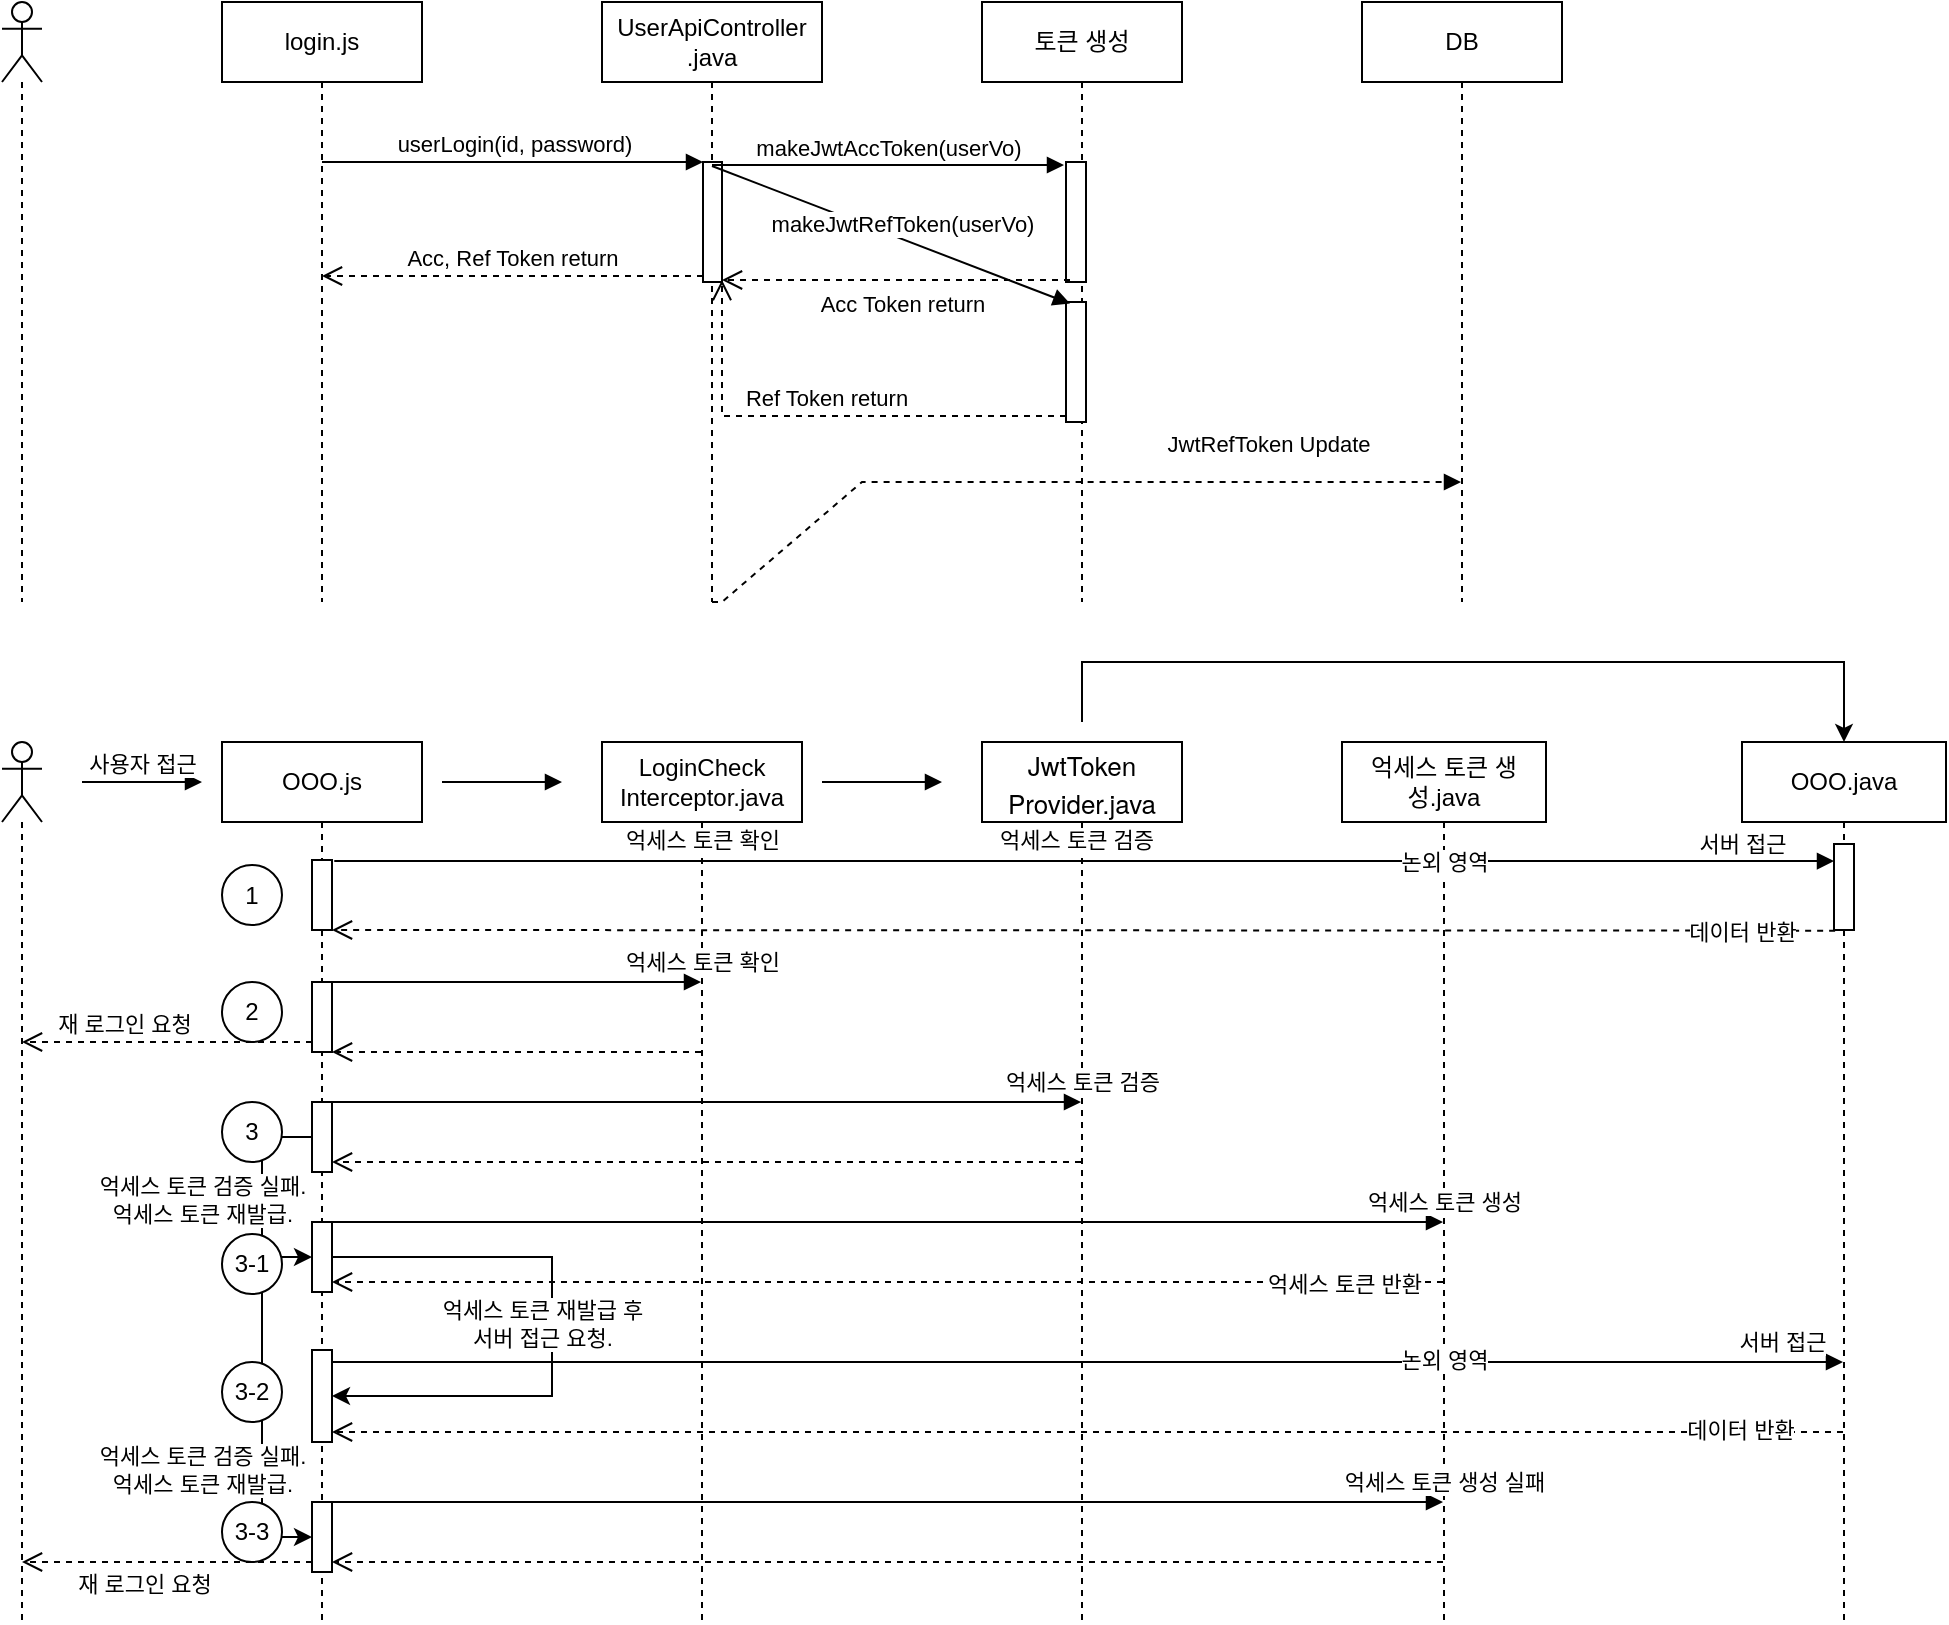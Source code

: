 <mxfile version="15.9.1" type="github">
  <diagram id="YOmD0kXWxS8xvpvF7nBD" name="Page-1">
    <mxGraphModel dx="1183" dy="646" grid="1" gridSize="10" guides="1" tooltips="1" connect="1" arrows="1" fold="1" page="1" pageScale="1" pageWidth="3300" pageHeight="4681" math="0" shadow="0">
      <root>
        <mxCell id="0" />
        <mxCell id="1" parent="0" />
        <mxCell id="AELnW6AsCIxtF1nec7tT-1" value="" style="shape=umlLifeline;participant=umlActor;perimeter=lifelinePerimeter;whiteSpace=wrap;html=1;container=1;collapsible=0;recursiveResize=0;verticalAlign=top;spacingTop=36;outlineConnect=0;" parent="1" vertex="1">
          <mxGeometry x="70" y="40" width="20" height="300" as="geometry" />
        </mxCell>
        <mxCell id="AELnW6AsCIxtF1nec7tT-2" value="login.js" style="shape=umlLifeline;perimeter=lifelinePerimeter;whiteSpace=wrap;html=1;container=1;collapsible=0;recursiveResize=0;outlineConnect=0;" parent="1" vertex="1">
          <mxGeometry x="180" y="40" width="100" height="300" as="geometry" />
        </mxCell>
        <mxCell id="AELnW6AsCIxtF1nec7tT-3" value="UserApiController&lt;br&gt;.java" style="shape=umlLifeline;perimeter=lifelinePerimeter;whiteSpace=wrap;html=1;container=1;collapsible=0;recursiveResize=0;outlineConnect=0;" parent="1" vertex="1">
          <mxGeometry x="370" y="40" width="110" height="300" as="geometry" />
        </mxCell>
        <mxCell id="AELnW6AsCIxtF1nec7tT-17" value="" style="html=1;points=[];perimeter=orthogonalPerimeter;" parent="AELnW6AsCIxtF1nec7tT-3" vertex="1">
          <mxGeometry x="50.5" y="80" width="9.5" height="60" as="geometry" />
        </mxCell>
        <mxCell id="AELnW6AsCIxtF1nec7tT-4" value="토큰 생성" style="shape=umlLifeline;perimeter=lifelinePerimeter;whiteSpace=wrap;html=1;container=1;collapsible=0;recursiveResize=0;outlineConnect=0;" parent="1" vertex="1">
          <mxGeometry x="560" y="40" width="100" height="300" as="geometry" />
        </mxCell>
        <mxCell id="AELnW6AsCIxtF1nec7tT-25" value="" style="html=1;points=[];perimeter=orthogonalPerimeter;" parent="AELnW6AsCIxtF1nec7tT-4" vertex="1">
          <mxGeometry x="42" y="80" width="10" height="60" as="geometry" />
        </mxCell>
        <mxCell id="AELnW6AsCIxtF1nec7tT-29" value="" style="html=1;points=[];perimeter=orthogonalPerimeter;" parent="AELnW6AsCIxtF1nec7tT-4" vertex="1">
          <mxGeometry x="42" y="150" width="10" height="60" as="geometry" />
        </mxCell>
        <mxCell id="AELnW6AsCIxtF1nec7tT-6" value="DB" style="shape=umlLifeline;perimeter=lifelinePerimeter;whiteSpace=wrap;html=1;container=1;collapsible=0;recursiveResize=0;outlineConnect=0;" parent="1" vertex="1">
          <mxGeometry x="750" y="40" width="100" height="300" as="geometry" />
        </mxCell>
        <mxCell id="AELnW6AsCIxtF1nec7tT-18" value="userLogin(id, password)" style="html=1;verticalAlign=bottom;endArrow=block;entryX=0;entryY=0;rounded=0;" parent="1" source="AELnW6AsCIxtF1nec7tT-2" target="AELnW6AsCIxtF1nec7tT-17" edge="1">
          <mxGeometry relative="1" as="geometry">
            <mxPoint x="280" y="120" as="sourcePoint" />
          </mxGeometry>
        </mxCell>
        <mxCell id="AELnW6AsCIxtF1nec7tT-19" value="Acc, Ref Token return" style="html=1;verticalAlign=bottom;endArrow=open;dashed=1;endSize=8;exitX=0;exitY=0.95;rounded=0;" parent="1" source="AELnW6AsCIxtF1nec7tT-17" target="AELnW6AsCIxtF1nec7tT-2" edge="1">
          <mxGeometry relative="1" as="geometry">
            <mxPoint x="350.5" y="196" as="targetPoint" />
          </mxGeometry>
        </mxCell>
        <mxCell id="AELnW6AsCIxtF1nec7tT-26" value="makeJwtAccToken(userVo)" style="html=1;verticalAlign=bottom;startArrow=none;endArrow=block;startSize=8;rounded=0;entryX=-0.1;entryY=0.025;entryDx=0;entryDy=0;entryPerimeter=0;startFill=0;" parent="1" source="AELnW6AsCIxtF1nec7tT-3" target="AELnW6AsCIxtF1nec7tT-25" edge="1">
          <mxGeometry relative="1" as="geometry">
            <mxPoint x="449.995" y="121.02" as="sourcePoint" />
          </mxGeometry>
        </mxCell>
        <mxCell id="AELnW6AsCIxtF1nec7tT-32" value="makeJwtRefToken(userVo)" style="html=1;verticalAlign=bottom;startArrow=none;endArrow=block;startSize=8;rounded=0;entryX=0.2;entryY=0.013;entryDx=0;entryDy=0;entryPerimeter=0;startFill=0;" parent="1" source="AELnW6AsCIxtF1nec7tT-3" target="AELnW6AsCIxtF1nec7tT-29" edge="1">
          <mxGeometry x="0.068" y="-1" relative="1" as="geometry">
            <mxPoint x="425.1" y="180" as="sourcePoint" />
            <mxPoint x="590" y="190" as="targetPoint" />
            <Array as="points">
              <mxPoint x="425" y="122" />
            </Array>
            <mxPoint as="offset" />
          </mxGeometry>
        </mxCell>
        <mxCell id="AELnW6AsCIxtF1nec7tT-34" value="JwtRefToken Update" style="html=1;verticalAlign=bottom;endArrow=block;rounded=0;dashed=1;" parent="1" source="AELnW6AsCIxtF1nec7tT-3" target="AELnW6AsCIxtF1nec7tT-6" edge="1">
          <mxGeometry x="0.516" y="10" width="80" relative="1" as="geometry">
            <mxPoint x="480" y="170" as="sourcePoint" />
            <mxPoint x="560" y="170" as="targetPoint" />
            <mxPoint as="offset" />
            <Array as="points">
              <mxPoint x="430" y="340" />
              <mxPoint x="500" y="280" />
            </Array>
          </mxGeometry>
        </mxCell>
        <mxCell id="RkmAUX0iGO7B2VTTtuMq-5" value="Ref Token return" style="html=1;verticalAlign=bottom;endArrow=open;dashed=1;endSize=8;exitX=0;exitY=0.95;rounded=0;exitDx=0;exitDy=0;exitPerimeter=0;entryX=1;entryY=0.983;entryDx=0;entryDy=0;entryPerimeter=0;" edge="1" parent="1" source="AELnW6AsCIxtF1nec7tT-29" target="AELnW6AsCIxtF1nec7tT-17">
          <mxGeometry relative="1" as="geometry">
            <mxPoint x="239.5" y="187" as="targetPoint" />
            <mxPoint x="430.5" y="187" as="sourcePoint" />
            <Array as="points">
              <mxPoint x="430" y="247" />
            </Array>
          </mxGeometry>
        </mxCell>
        <mxCell id="RkmAUX0iGO7B2VTTtuMq-6" value="Acc Token return" style="html=1;verticalAlign=bottom;endArrow=open;dashed=1;endSize=8;rounded=0;exitX=0.2;exitY=0.983;exitDx=0;exitDy=0;exitPerimeter=0;" edge="1" parent="1" source="AELnW6AsCIxtF1nec7tT-25" target="AELnW6AsCIxtF1nec7tT-17">
          <mxGeometry x="-0.034" y="21" relative="1" as="geometry">
            <mxPoint x="249.5" y="197" as="targetPoint" />
            <mxPoint x="440.5" y="197" as="sourcePoint" />
            <Array as="points">
              <mxPoint x="490" y="179" />
            </Array>
            <mxPoint as="offset" />
          </mxGeometry>
        </mxCell>
        <mxCell id="RkmAUX0iGO7B2VTTtuMq-30" value="" style="shape=umlLifeline;participant=umlActor;perimeter=lifelinePerimeter;whiteSpace=wrap;html=1;container=1;collapsible=0;recursiveResize=0;verticalAlign=top;spacingTop=36;outlineConnect=0;" vertex="1" parent="1">
          <mxGeometry x="70" y="410" width="20" height="440" as="geometry" />
        </mxCell>
        <mxCell id="RkmAUX0iGO7B2VTTtuMq-31" value="OOO.js" style="shape=umlLifeline;perimeter=lifelinePerimeter;whiteSpace=wrap;html=1;container=1;collapsible=0;recursiveResize=0;outlineConnect=0;" vertex="1" parent="1">
          <mxGeometry x="180" y="410" width="100" height="440" as="geometry" />
        </mxCell>
        <mxCell id="RkmAUX0iGO7B2VTTtuMq-32" value="" style="html=1;points=[];perimeter=orthogonalPerimeter;" vertex="1" parent="RkmAUX0iGO7B2VTTtuMq-31">
          <mxGeometry x="45" y="59" width="10" height="35" as="geometry" />
        </mxCell>
        <mxCell id="RkmAUX0iGO7B2VTTtuMq-70" value="" style="html=1;points=[];perimeter=orthogonalPerimeter;" vertex="1" parent="RkmAUX0iGO7B2VTTtuMq-31">
          <mxGeometry x="45" y="120" width="10" height="35" as="geometry" />
        </mxCell>
        <mxCell id="RkmAUX0iGO7B2VTTtuMq-78" value="" style="html=1;points=[];perimeter=orthogonalPerimeter;" vertex="1" parent="RkmAUX0iGO7B2VTTtuMq-31">
          <mxGeometry x="45" y="180" width="10" height="35" as="geometry" />
        </mxCell>
        <mxCell id="RkmAUX0iGO7B2VTTtuMq-86" value="" style="html=1;points=[];perimeter=orthogonalPerimeter;" vertex="1" parent="RkmAUX0iGO7B2VTTtuMq-31">
          <mxGeometry x="45" y="240" width="10" height="35" as="geometry" />
        </mxCell>
        <mxCell id="RkmAUX0iGO7B2VTTtuMq-89" value="" style="edgeStyle=elbowEdgeStyle;elbow=horizontal;endArrow=classic;html=1;rounded=0;" edge="1" parent="RkmAUX0iGO7B2VTTtuMq-31" source="RkmAUX0iGO7B2VTTtuMq-78" target="RkmAUX0iGO7B2VTTtuMq-86">
          <mxGeometry width="50" height="50" relative="1" as="geometry">
            <mxPoint x="170" y="330" as="sourcePoint" />
            <mxPoint x="220" y="280" as="targetPoint" />
            <Array as="points">
              <mxPoint x="20" y="160" />
            </Array>
          </mxGeometry>
        </mxCell>
        <mxCell id="RkmAUX0iGO7B2VTTtuMq-95" value="" style="html=1;points=[];perimeter=orthogonalPerimeter;" vertex="1" parent="RkmAUX0iGO7B2VTTtuMq-31">
          <mxGeometry x="45" y="380" width="10" height="35" as="geometry" />
        </mxCell>
        <mxCell id="RkmAUX0iGO7B2VTTtuMq-98" value="" style="edgeStyle=elbowEdgeStyle;elbow=horizontal;endArrow=classic;html=1;rounded=0;" edge="1" parent="RkmAUX0iGO7B2VTTtuMq-31" source="RkmAUX0iGO7B2VTTtuMq-78" target="RkmAUX0iGO7B2VTTtuMq-95">
          <mxGeometry width="50" height="50" relative="1" as="geometry">
            <mxPoint x="55" y="207.5" as="sourcePoint" />
            <mxPoint x="50" y="318" as="targetPoint" />
            <Array as="points">
              <mxPoint x="20" y="270" />
            </Array>
          </mxGeometry>
        </mxCell>
        <mxCell id="RkmAUX0iGO7B2VTTtuMq-99" value="억세스 토큰 검증 실패.&lt;br&gt;억세스 토큰 재발급." style="edgeLabel;html=1;align=center;verticalAlign=middle;resizable=0;points=[];" vertex="1" connectable="0" parent="RkmAUX0iGO7B2VTTtuMq-98">
          <mxGeometry x="-0.302" relative="1" as="geometry">
            <mxPoint x="-30" y="104" as="offset" />
          </mxGeometry>
        </mxCell>
        <mxCell id="RkmAUX0iGO7B2VTTtuMq-113" value="억세스 토큰 검증 실패.&lt;br&gt;억세스 토큰 재발급." style="edgeLabel;html=1;align=center;verticalAlign=middle;resizable=0;points=[];" vertex="1" connectable="0" parent="RkmAUX0iGO7B2VTTtuMq-98">
          <mxGeometry x="-0.551" y="-1" relative="1" as="geometry">
            <mxPoint x="-29" as="offset" />
          </mxGeometry>
        </mxCell>
        <mxCell id="RkmAUX0iGO7B2VTTtuMq-104" value="" style="html=1;points=[];perimeter=orthogonalPerimeter;" vertex="1" parent="RkmAUX0iGO7B2VTTtuMq-31">
          <mxGeometry x="45" y="304" width="10" height="46" as="geometry" />
        </mxCell>
        <mxCell id="RkmAUX0iGO7B2VTTtuMq-107" value="" style="edgeStyle=elbowEdgeStyle;elbow=horizontal;endArrow=classic;html=1;rounded=0;" edge="1" parent="RkmAUX0iGO7B2VTTtuMq-31" source="RkmAUX0iGO7B2VTTtuMq-86" target="RkmAUX0iGO7B2VTTtuMq-104">
          <mxGeometry width="50" height="50" relative="1" as="geometry">
            <mxPoint x="190" y="320" as="sourcePoint" />
            <mxPoint x="190" y="380" as="targetPoint" />
            <Array as="points">
              <mxPoint x="165" y="282.5" />
            </Array>
          </mxGeometry>
        </mxCell>
        <mxCell id="RkmAUX0iGO7B2VTTtuMq-108" value="억세스 토큰 재발급 후&lt;br&gt;서버 접근 요청." style="edgeLabel;html=1;align=center;verticalAlign=middle;resizable=0;points=[];" vertex="1" connectable="0" parent="RkmAUX0iGO7B2VTTtuMq-107">
          <mxGeometry x="-0.302" relative="1" as="geometry">
            <mxPoint x="4" y="33" as="offset" />
          </mxGeometry>
        </mxCell>
        <mxCell id="RkmAUX0iGO7B2VTTtuMq-133" value="1" style="ellipse;whiteSpace=wrap;html=1;aspect=fixed;" vertex="1" parent="RkmAUX0iGO7B2VTTtuMq-31">
          <mxGeometry y="61.5" width="30" height="30" as="geometry" />
        </mxCell>
        <mxCell id="RkmAUX0iGO7B2VTTtuMq-134" value="2" style="ellipse;whiteSpace=wrap;html=1;aspect=fixed;" vertex="1" parent="RkmAUX0iGO7B2VTTtuMq-31">
          <mxGeometry y="120" width="30" height="30" as="geometry" />
        </mxCell>
        <mxCell id="RkmAUX0iGO7B2VTTtuMq-136" value="3" style="ellipse;whiteSpace=wrap;html=1;aspect=fixed;" vertex="1" parent="RkmAUX0iGO7B2VTTtuMq-31">
          <mxGeometry y="180" width="30" height="30" as="geometry" />
        </mxCell>
        <mxCell id="RkmAUX0iGO7B2VTTtuMq-137" value="3-1" style="ellipse;whiteSpace=wrap;html=1;aspect=fixed;" vertex="1" parent="RkmAUX0iGO7B2VTTtuMq-31">
          <mxGeometry y="246" width="30" height="30" as="geometry" />
        </mxCell>
        <mxCell id="RkmAUX0iGO7B2VTTtuMq-141" value="3-2" style="ellipse;whiteSpace=wrap;html=1;aspect=fixed;" vertex="1" parent="RkmAUX0iGO7B2VTTtuMq-31">
          <mxGeometry y="310" width="30" height="30" as="geometry" />
        </mxCell>
        <mxCell id="RkmAUX0iGO7B2VTTtuMq-142" value="3-3" style="ellipse;whiteSpace=wrap;html=1;aspect=fixed;" vertex="1" parent="RkmAUX0iGO7B2VTTtuMq-31">
          <mxGeometry y="380" width="30" height="30" as="geometry" />
        </mxCell>
        <mxCell id="RkmAUX0iGO7B2VTTtuMq-35" value="LoginCheck&lt;br&gt;Interceptor.java" style="shape=umlLifeline;perimeter=lifelinePerimeter;whiteSpace=wrap;html=1;container=1;collapsible=0;recursiveResize=0;outlineConnect=0;" vertex="1" parent="1">
          <mxGeometry x="370" y="410" width="100" height="440" as="geometry" />
        </mxCell>
        <mxCell id="RkmAUX0iGO7B2VTTtuMq-81" value="억세스 토큰 확인" style="edgeLabel;html=1;align=center;verticalAlign=middle;resizable=0;points=[];" vertex="1" connectable="0" parent="RkmAUX0iGO7B2VTTtuMq-35">
          <mxGeometry x="49.997" y="110" as="geometry" />
        </mxCell>
        <mxCell id="RkmAUX0iGO7B2VTTtuMq-38" value="&lt;p class=&quot;p1&quot; style=&quot;margin: 0px ; font-stretch: normal ; font-size: 13px ; line-height: normal ; font-family: &amp;#34;helvetica neue&amp;#34;&quot;&gt;JwtToken&lt;br&gt;Provider.java&lt;/p&gt;" style="shape=umlLifeline;perimeter=lifelinePerimeter;whiteSpace=wrap;html=1;container=1;collapsible=0;recursiveResize=0;outlineConnect=0;" vertex="1" parent="1">
          <mxGeometry x="560" y="410" width="100" height="440" as="geometry" />
        </mxCell>
        <mxCell id="RkmAUX0iGO7B2VTTtuMq-82" value="억세스 토큰 검증" style="edgeLabel;html=1;align=center;verticalAlign=middle;resizable=0;points=[];" vertex="1" connectable="0" parent="RkmAUX0iGO7B2VTTtuMq-38">
          <mxGeometry x="50.005" y="170" as="geometry" />
        </mxCell>
        <mxCell id="RkmAUX0iGO7B2VTTtuMq-40" value="OOO.java" style="shape=umlLifeline;perimeter=lifelinePerimeter;whiteSpace=wrap;html=1;container=1;collapsible=0;recursiveResize=0;outlineConnect=0;" vertex="1" parent="1">
          <mxGeometry x="940" y="410" width="102" height="440" as="geometry" />
        </mxCell>
        <mxCell id="RkmAUX0iGO7B2VTTtuMq-57" value="" style="html=1;points=[];perimeter=orthogonalPerimeter;" vertex="1" parent="RkmAUX0iGO7B2VTTtuMq-40">
          <mxGeometry x="46" y="51" width="10" height="43" as="geometry" />
        </mxCell>
        <mxCell id="RkmAUX0iGO7B2VTTtuMq-50" value="억세스 토큰 생성.java" style="shape=umlLifeline;perimeter=lifelinePerimeter;whiteSpace=wrap;html=1;container=1;collapsible=0;recursiveResize=0;outlineConnect=0;" vertex="1" parent="1">
          <mxGeometry x="740" y="410" width="102" height="440" as="geometry" />
        </mxCell>
        <mxCell id="RkmAUX0iGO7B2VTTtuMq-54" value="서버 접근" style="html=1;verticalAlign=bottom;endArrow=block;rounded=0;exitX=1.113;exitY=0.016;exitDx=0;exitDy=0;exitPerimeter=0;" edge="1" parent="1" source="RkmAUX0iGO7B2VTTtuMq-32" target="RkmAUX0iGO7B2VTTtuMq-57">
          <mxGeometry x="0.877" width="80" relative="1" as="geometry">
            <mxPoint x="235" y="471.5" as="sourcePoint" />
            <mxPoint x="990.5" y="471.5" as="targetPoint" />
            <mxPoint as="offset" />
          </mxGeometry>
        </mxCell>
        <mxCell id="RkmAUX0iGO7B2VTTtuMq-55" value="억세스 토큰 확인" style="edgeLabel;html=1;align=center;verticalAlign=middle;resizable=0;points=[];" vertex="1" connectable="0" parent="RkmAUX0iGO7B2VTTtuMq-54">
          <mxGeometry x="-0.507" y="-1" relative="1" as="geometry">
            <mxPoint x="-1" y="-12" as="offset" />
          </mxGeometry>
        </mxCell>
        <mxCell id="RkmAUX0iGO7B2VTTtuMq-56" value="억세스 토큰 검증" style="edgeLabel;html=1;align=center;verticalAlign=middle;resizable=0;points=[];" vertex="1" connectable="0" parent="RkmAUX0iGO7B2VTTtuMq-54">
          <mxGeometry x="-0.012" y="3" relative="1" as="geometry">
            <mxPoint y="-8" as="offset" />
          </mxGeometry>
        </mxCell>
        <mxCell id="RkmAUX0iGO7B2VTTtuMq-122" value="논외 영역" style="edgeLabel;html=1;align=center;verticalAlign=middle;resizable=0;points=[];" vertex="1" connectable="0" parent="RkmAUX0iGO7B2VTTtuMq-54">
          <mxGeometry x="-0.012" y="3" relative="1" as="geometry">
            <mxPoint x="184" y="3" as="offset" />
          </mxGeometry>
        </mxCell>
        <mxCell id="RkmAUX0iGO7B2VTTtuMq-58" value="" style="html=1;verticalAlign=bottom;endArrow=open;dashed=1;endSize=8;rounded=0;exitX=0.057;exitY=1.008;exitDx=0;exitDy=0;exitPerimeter=0;" edge="1" parent="1" source="RkmAUX0iGO7B2VTTtuMq-57" target="RkmAUX0iGO7B2VTTtuMq-32">
          <mxGeometry x="-0.903" relative="1" as="geometry">
            <mxPoint x="790" y="530" as="sourcePoint" />
            <mxPoint x="710" y="530" as="targetPoint" />
            <mxPoint as="offset" />
          </mxGeometry>
        </mxCell>
        <mxCell id="RkmAUX0iGO7B2VTTtuMq-60" value="데이터 반환" style="edgeLabel;html=1;align=center;verticalAlign=middle;resizable=0;points=[];" vertex="1" connectable="0" parent="RkmAUX0iGO7B2VTTtuMq-58">
          <mxGeometry x="-0.75" relative="1" as="geometry">
            <mxPoint x="47" as="offset" />
          </mxGeometry>
        </mxCell>
        <mxCell id="RkmAUX0iGO7B2VTTtuMq-71" value="" style="html=1;verticalAlign=bottom;endArrow=block;rounded=0;" edge="1" parent="1" source="RkmAUX0iGO7B2VTTtuMq-70" target="RkmAUX0iGO7B2VTTtuMq-35">
          <mxGeometry x="0.877" width="80" relative="1" as="geometry">
            <mxPoint x="230.0" y="620" as="sourcePoint" />
            <mxPoint x="979.87" y="620" as="targetPoint" />
            <mxPoint as="offset" />
            <Array as="points">
              <mxPoint x="330" y="530" />
            </Array>
          </mxGeometry>
        </mxCell>
        <mxCell id="RkmAUX0iGO7B2VTTtuMq-74" value="" style="html=1;verticalAlign=bottom;endArrow=open;dashed=1;endSize=8;rounded=0;" edge="1" parent="1" source="RkmAUX0iGO7B2VTTtuMq-35" target="RkmAUX0iGO7B2VTTtuMq-70">
          <mxGeometry x="-0.903" relative="1" as="geometry">
            <mxPoint x="931.57" y="610.344" as="sourcePoint" />
            <mxPoint x="180" y="610" as="targetPoint" />
            <mxPoint as="offset" />
          </mxGeometry>
        </mxCell>
        <mxCell id="RkmAUX0iGO7B2VTTtuMq-76" value="재 로그인 요청" style="html=1;verticalAlign=bottom;endArrow=open;dashed=1;endSize=8;rounded=0;" edge="1" parent="1" source="RkmAUX0iGO7B2VTTtuMq-70" target="RkmAUX0iGO7B2VTTtuMq-30">
          <mxGeometry x="0.305" relative="1" as="geometry">
            <mxPoint x="50.0" y="560" as="targetPoint" />
            <mxPoint x="195.37" y="560" as="sourcePoint" />
            <Array as="points">
              <mxPoint x="150" y="560" />
            </Array>
            <mxPoint as="offset" />
          </mxGeometry>
        </mxCell>
        <mxCell id="RkmAUX0iGO7B2VTTtuMq-79" value="" style="html=1;verticalAlign=bottom;endArrow=block;rounded=0;" edge="1" parent="1" source="RkmAUX0iGO7B2VTTtuMq-78" target="RkmAUX0iGO7B2VTTtuMq-38">
          <mxGeometry x="0.877" width="80" relative="1" as="geometry">
            <mxPoint x="245" y="540" as="sourcePoint" />
            <mxPoint x="429.5" y="540" as="targetPoint" />
            <mxPoint as="offset" />
            <Array as="points">
              <mxPoint x="330" y="590" />
            </Array>
          </mxGeometry>
        </mxCell>
        <mxCell id="RkmAUX0iGO7B2VTTtuMq-80" value="" style="html=1;verticalAlign=bottom;endArrow=open;dashed=1;endSize=8;rounded=0;" edge="1" parent="1" source="RkmAUX0iGO7B2VTTtuMq-38" target="RkmAUX0iGO7B2VTTtuMq-78">
          <mxGeometry x="-0.903" relative="1" as="geometry">
            <mxPoint x="429.5" y="570" as="sourcePoint" />
            <mxPoint x="245" y="570" as="targetPoint" />
            <mxPoint as="offset" />
            <Array as="points">
              <mxPoint x="420" y="620" />
            </Array>
          </mxGeometry>
        </mxCell>
        <mxCell id="RkmAUX0iGO7B2VTTtuMq-87" value="" style="html=1;verticalAlign=bottom;endArrow=block;rounded=0;" edge="1" parent="1" source="RkmAUX0iGO7B2VTTtuMq-86" target="RkmAUX0iGO7B2VTTtuMq-50">
          <mxGeometry x="0.877" width="80" relative="1" as="geometry">
            <mxPoint x="245" y="600" as="sourcePoint" />
            <mxPoint x="619.5" y="600" as="targetPoint" />
            <mxPoint as="offset" />
            <Array as="points">
              <mxPoint x="350" y="650" />
            </Array>
          </mxGeometry>
        </mxCell>
        <mxCell id="RkmAUX0iGO7B2VTTtuMq-93" value="억세스 토큰 생성" style="edgeLabel;html=1;align=center;verticalAlign=middle;resizable=0;points=[];" vertex="1" connectable="0" parent="RkmAUX0iGO7B2VTTtuMq-87">
          <mxGeometry x="0.904" y="-1" relative="1" as="geometry">
            <mxPoint x="27" y="-11" as="offset" />
          </mxGeometry>
        </mxCell>
        <mxCell id="RkmAUX0iGO7B2VTTtuMq-92" value="" style="html=1;verticalAlign=bottom;endArrow=open;dashed=1;endSize=8;rounded=0;" edge="1" parent="1" source="RkmAUX0iGO7B2VTTtuMq-50" target="RkmAUX0iGO7B2VTTtuMq-86">
          <mxGeometry x="-0.903" relative="1" as="geometry">
            <mxPoint x="619.5" y="630" as="sourcePoint" />
            <mxPoint x="245" y="630" as="targetPoint" />
            <mxPoint as="offset" />
            <Array as="points">
              <mxPoint x="430" y="680" />
            </Array>
          </mxGeometry>
        </mxCell>
        <mxCell id="RkmAUX0iGO7B2VTTtuMq-114" value="억세스 토큰 반환" style="edgeLabel;html=1;align=center;verticalAlign=middle;resizable=0;points=[];" vertex="1" connectable="0" parent="RkmAUX0iGO7B2VTTtuMq-92">
          <mxGeometry x="-0.928" y="1" relative="1" as="geometry">
            <mxPoint x="-30" as="offset" />
          </mxGeometry>
        </mxCell>
        <mxCell id="RkmAUX0iGO7B2VTTtuMq-100" value="" style="html=1;verticalAlign=bottom;endArrow=block;rounded=0;" edge="1" parent="1" source="RkmAUX0iGO7B2VTTtuMq-95" target="RkmAUX0iGO7B2VTTtuMq-50">
          <mxGeometry x="0.877" width="80" relative="1" as="geometry">
            <mxPoint x="245" y="660" as="sourcePoint" />
            <mxPoint x="800.5" y="660" as="targetPoint" />
            <mxPoint as="offset" />
            <Array as="points">
              <mxPoint x="380" y="790" />
            </Array>
          </mxGeometry>
        </mxCell>
        <mxCell id="RkmAUX0iGO7B2VTTtuMq-101" value="억세스 토큰 생성 실패" style="edgeLabel;html=1;align=center;verticalAlign=middle;resizable=0;points=[];" vertex="1" connectable="0" parent="RkmAUX0iGO7B2VTTtuMq-100">
          <mxGeometry x="0.904" y="-1" relative="1" as="geometry">
            <mxPoint x="27" y="-11" as="offset" />
          </mxGeometry>
        </mxCell>
        <mxCell id="RkmAUX0iGO7B2VTTtuMq-102" value="" style="html=1;verticalAlign=bottom;endArrow=open;dashed=1;endSize=8;rounded=0;" edge="1" parent="1" source="RkmAUX0iGO7B2VTTtuMq-50" target="RkmAUX0iGO7B2VTTtuMq-95">
          <mxGeometry x="-0.903" relative="1" as="geometry">
            <mxPoint x="800.5" y="690" as="sourcePoint" />
            <mxPoint x="245" y="690" as="targetPoint" />
            <mxPoint as="offset" />
            <Array as="points">
              <mxPoint x="430" y="820" />
            </Array>
          </mxGeometry>
        </mxCell>
        <mxCell id="RkmAUX0iGO7B2VTTtuMq-103" value="재 로그인 요청" style="html=1;verticalAlign=bottom;endArrow=open;dashed=1;endSize=8;rounded=0;" edge="1" parent="1" source="RkmAUX0iGO7B2VTTtuMq-95" target="RkmAUX0iGO7B2VTTtuMq-30">
          <mxGeometry x="0.168" y="20" relative="1" as="geometry">
            <mxPoint x="89.447" y="570" as="targetPoint" />
            <mxPoint x="230" y="740" as="sourcePoint" />
            <Array as="points">
              <mxPoint x="140" y="820" />
            </Array>
            <mxPoint as="offset" />
          </mxGeometry>
        </mxCell>
        <mxCell id="RkmAUX0iGO7B2VTTtuMq-105" value="" style="html=1;verticalAlign=bottom;endArrow=block;rounded=0;" edge="1" parent="1" source="RkmAUX0iGO7B2VTTtuMq-104" target="RkmAUX0iGO7B2VTTtuMq-40">
          <mxGeometry x="0.877" width="80" relative="1" as="geometry">
            <mxPoint x="245" y="660" as="sourcePoint" />
            <mxPoint x="800.5" y="660" as="targetPoint" />
            <mxPoint as="offset" />
            <Array as="points">
              <mxPoint x="610" y="720" />
            </Array>
          </mxGeometry>
        </mxCell>
        <mxCell id="RkmAUX0iGO7B2VTTtuMq-106" value="서버 접근" style="edgeLabel;html=1;align=center;verticalAlign=middle;resizable=0;points=[];" vertex="1" connectable="0" parent="RkmAUX0iGO7B2VTTtuMq-105">
          <mxGeometry x="0.904" y="-1" relative="1" as="geometry">
            <mxPoint x="6" y="-11" as="offset" />
          </mxGeometry>
        </mxCell>
        <mxCell id="RkmAUX0iGO7B2VTTtuMq-125" value="논외 영역" style="edgeLabel;html=1;align=center;verticalAlign=middle;resizable=0;points=[];" vertex="1" connectable="0" parent="RkmAUX0iGO7B2VTTtuMq-105">
          <mxGeometry x="0.471" y="2" relative="1" as="geometry">
            <mxPoint y="1" as="offset" />
          </mxGeometry>
        </mxCell>
        <mxCell id="RkmAUX0iGO7B2VTTtuMq-109" value="" style="html=1;verticalAlign=bottom;endArrow=open;dashed=1;endSize=8;rounded=0;" edge="1" parent="1" source="RkmAUX0iGO7B2VTTtuMq-40" target="RkmAUX0iGO7B2VTTtuMq-104">
          <mxGeometry x="-0.903" relative="1" as="geometry">
            <mxPoint x="800.5" y="690" as="sourcePoint" />
            <mxPoint x="245" y="690" as="targetPoint" />
            <mxPoint as="offset" />
            <Array as="points">
              <mxPoint x="610" y="755" />
            </Array>
          </mxGeometry>
        </mxCell>
        <mxCell id="RkmAUX0iGO7B2VTTtuMq-112" value="데이터 반환" style="edgeLabel;html=1;align=center;verticalAlign=middle;resizable=0;points=[];" vertex="1" connectable="0" parent="RkmAUX0iGO7B2VTTtuMq-109">
          <mxGeometry x="-0.835" y="-1" relative="1" as="geometry">
            <mxPoint x="11" as="offset" />
          </mxGeometry>
        </mxCell>
        <mxCell id="RkmAUX0iGO7B2VTTtuMq-115" value="사용자 접근" style="html=1;verticalAlign=bottom;endArrow=block;rounded=0;" edge="1" parent="1">
          <mxGeometry width="80" relative="1" as="geometry">
            <mxPoint x="110" y="430" as="sourcePoint" />
            <mxPoint x="170" y="430" as="targetPoint" />
          </mxGeometry>
        </mxCell>
        <mxCell id="RkmAUX0iGO7B2VTTtuMq-116" value="" style="html=1;verticalAlign=bottom;endArrow=block;rounded=0;" edge="1" parent="1">
          <mxGeometry width="80" relative="1" as="geometry">
            <mxPoint x="290" y="430" as="sourcePoint" />
            <mxPoint x="350" y="430" as="targetPoint" />
          </mxGeometry>
        </mxCell>
        <mxCell id="RkmAUX0iGO7B2VTTtuMq-117" value="" style="html=1;verticalAlign=bottom;endArrow=block;rounded=0;" edge="1" parent="1">
          <mxGeometry width="80" relative="1" as="geometry">
            <mxPoint x="480.0" y="430.0" as="sourcePoint" />
            <mxPoint x="540.0" y="430.0" as="targetPoint" />
          </mxGeometry>
        </mxCell>
        <mxCell id="RkmAUX0iGO7B2VTTtuMq-121" value="" style="edgeStyle=elbowEdgeStyle;elbow=vertical;endArrow=classic;html=1;rounded=0;" edge="1" parent="1">
          <mxGeometry width="50" height="50" relative="1" as="geometry">
            <mxPoint x="610" y="400" as="sourcePoint" />
            <mxPoint x="991" y="410" as="targetPoint" />
            <Array as="points">
              <mxPoint x="790" y="370" />
            </Array>
          </mxGeometry>
        </mxCell>
      </root>
    </mxGraphModel>
  </diagram>
</mxfile>
